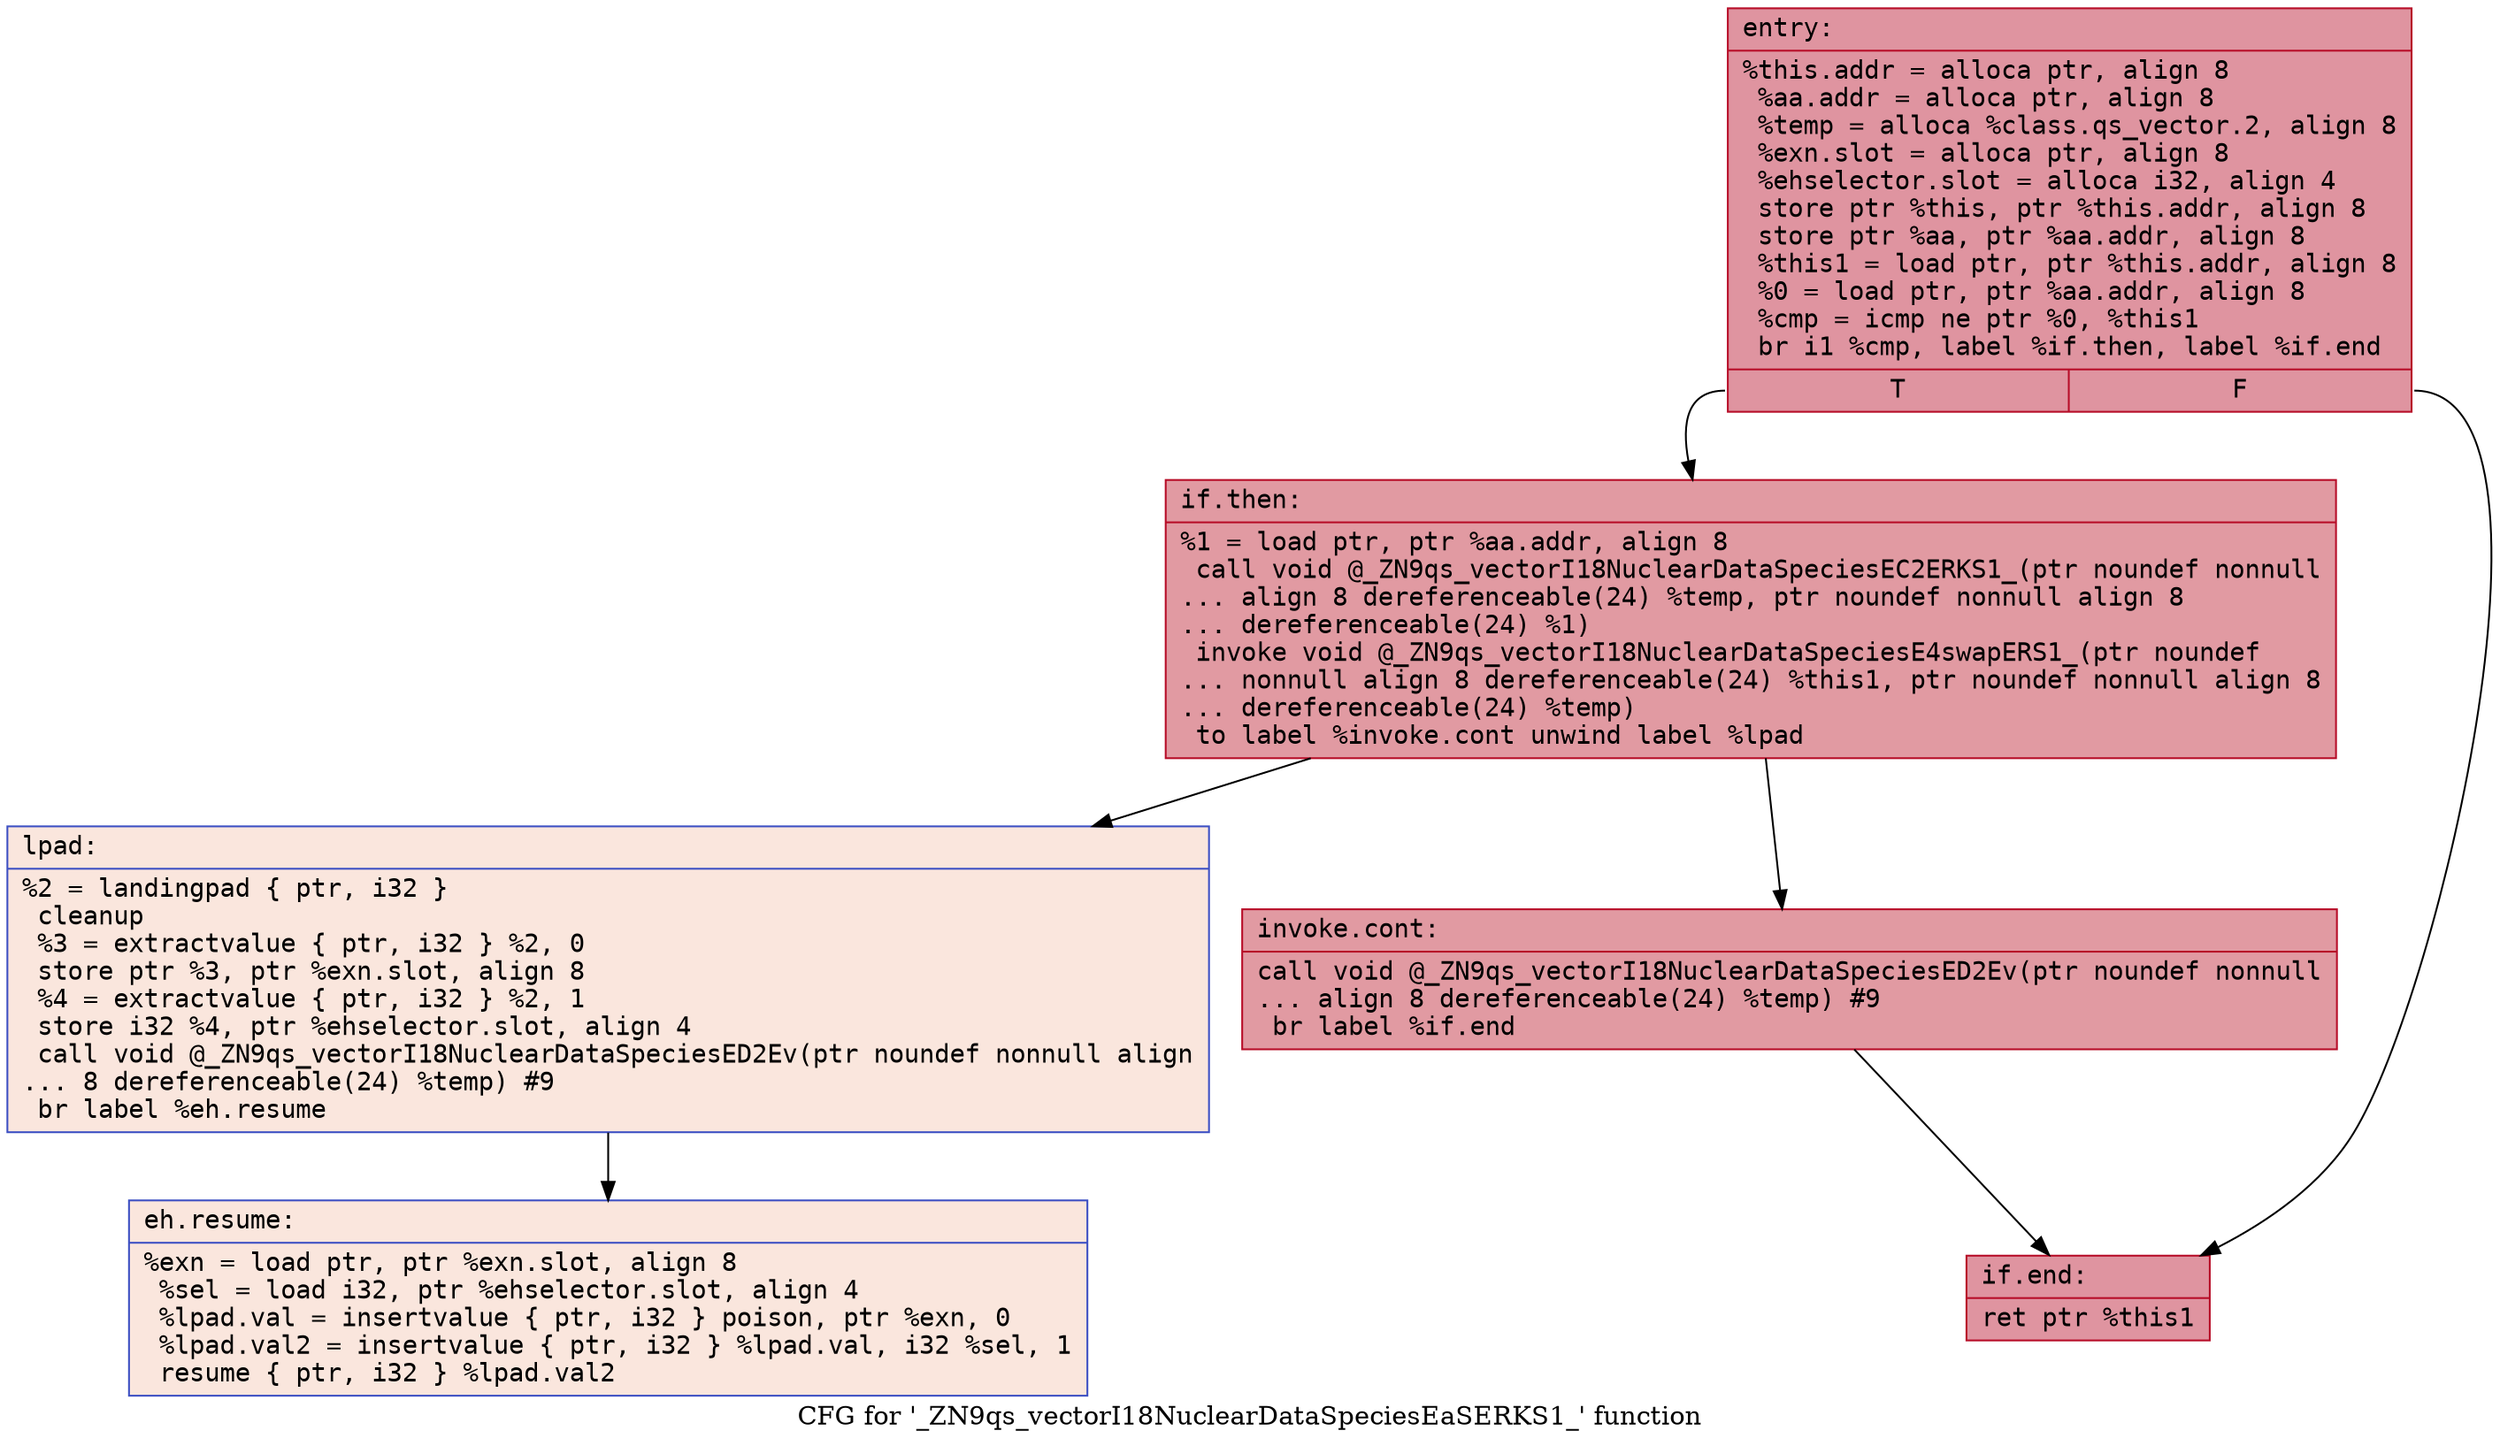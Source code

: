 digraph "CFG for '_ZN9qs_vectorI18NuclearDataSpeciesEaSERKS1_' function" {
	label="CFG for '_ZN9qs_vectorI18NuclearDataSpeciesEaSERKS1_' function";

	Node0x55cf63431a90 [shape=record,color="#b70d28ff", style=filled, fillcolor="#b70d2870" fontname="Courier",label="{entry:\l|  %this.addr = alloca ptr, align 8\l  %aa.addr = alloca ptr, align 8\l  %temp = alloca %class.qs_vector.2, align 8\l  %exn.slot = alloca ptr, align 8\l  %ehselector.slot = alloca i32, align 4\l  store ptr %this, ptr %this.addr, align 8\l  store ptr %aa, ptr %aa.addr, align 8\l  %this1 = load ptr, ptr %this.addr, align 8\l  %0 = load ptr, ptr %aa.addr, align 8\l  %cmp = icmp ne ptr %0, %this1\l  br i1 %cmp, label %if.then, label %if.end\l|{<s0>T|<s1>F}}"];
	Node0x55cf63431a90:s0 -> Node0x55cf63432070[tooltip="entry -> if.then\nProbability 62.50%" ];
	Node0x55cf63431a90:s1 -> Node0x55cf634320e0[tooltip="entry -> if.end\nProbability 37.50%" ];
	Node0x55cf63432070 [shape=record,color="#b70d28ff", style=filled, fillcolor="#bb1b2c70" fontname="Courier",label="{if.then:\l|  %1 = load ptr, ptr %aa.addr, align 8\l  call void @_ZN9qs_vectorI18NuclearDataSpeciesEC2ERKS1_(ptr noundef nonnull\l... align 8 dereferenceable(24) %temp, ptr noundef nonnull align 8\l... dereferenceable(24) %1)\l  invoke void @_ZN9qs_vectorI18NuclearDataSpeciesE4swapERS1_(ptr noundef\l... nonnull align 8 dereferenceable(24) %this1, ptr noundef nonnull align 8\l... dereferenceable(24) %temp)\l          to label %invoke.cont unwind label %lpad\l}"];
	Node0x55cf63432070 -> Node0x55cf634323a0[tooltip="if.then -> invoke.cont\nProbability 100.00%" ];
	Node0x55cf63432070 -> Node0x55cf634325c0[tooltip="if.then -> lpad\nProbability 0.00%" ];
	Node0x55cf634323a0 [shape=record,color="#b70d28ff", style=filled, fillcolor="#bb1b2c70" fontname="Courier",label="{invoke.cont:\l|  call void @_ZN9qs_vectorI18NuclearDataSpeciesED2Ev(ptr noundef nonnull\l... align 8 dereferenceable(24) %temp) #9\l  br label %if.end\l}"];
	Node0x55cf634323a0 -> Node0x55cf634320e0[tooltip="invoke.cont -> if.end\nProbability 100.00%" ];
	Node0x55cf634325c0 [shape=record,color="#3d50c3ff", style=filled, fillcolor="#f3c7b170" fontname="Courier",label="{lpad:\l|  %2 = landingpad \{ ptr, i32 \}\l          cleanup\l  %3 = extractvalue \{ ptr, i32 \} %2, 0\l  store ptr %3, ptr %exn.slot, align 8\l  %4 = extractvalue \{ ptr, i32 \} %2, 1\l  store i32 %4, ptr %ehselector.slot, align 4\l  call void @_ZN9qs_vectorI18NuclearDataSpeciesED2Ev(ptr noundef nonnull align\l... 8 dereferenceable(24) %temp) #9\l  br label %eh.resume\l}"];
	Node0x55cf634325c0 -> Node0x55cf63432de0[tooltip="lpad -> eh.resume\nProbability 100.00%" ];
	Node0x55cf634320e0 [shape=record,color="#b70d28ff", style=filled, fillcolor="#b70d2870" fontname="Courier",label="{if.end:\l|  ret ptr %this1\l}"];
	Node0x55cf63432de0 [shape=record,color="#3d50c3ff", style=filled, fillcolor="#f3c7b170" fontname="Courier",label="{eh.resume:\l|  %exn = load ptr, ptr %exn.slot, align 8\l  %sel = load i32, ptr %ehselector.slot, align 4\l  %lpad.val = insertvalue \{ ptr, i32 \} poison, ptr %exn, 0\l  %lpad.val2 = insertvalue \{ ptr, i32 \} %lpad.val, i32 %sel, 1\l  resume \{ ptr, i32 \} %lpad.val2\l}"];
}
